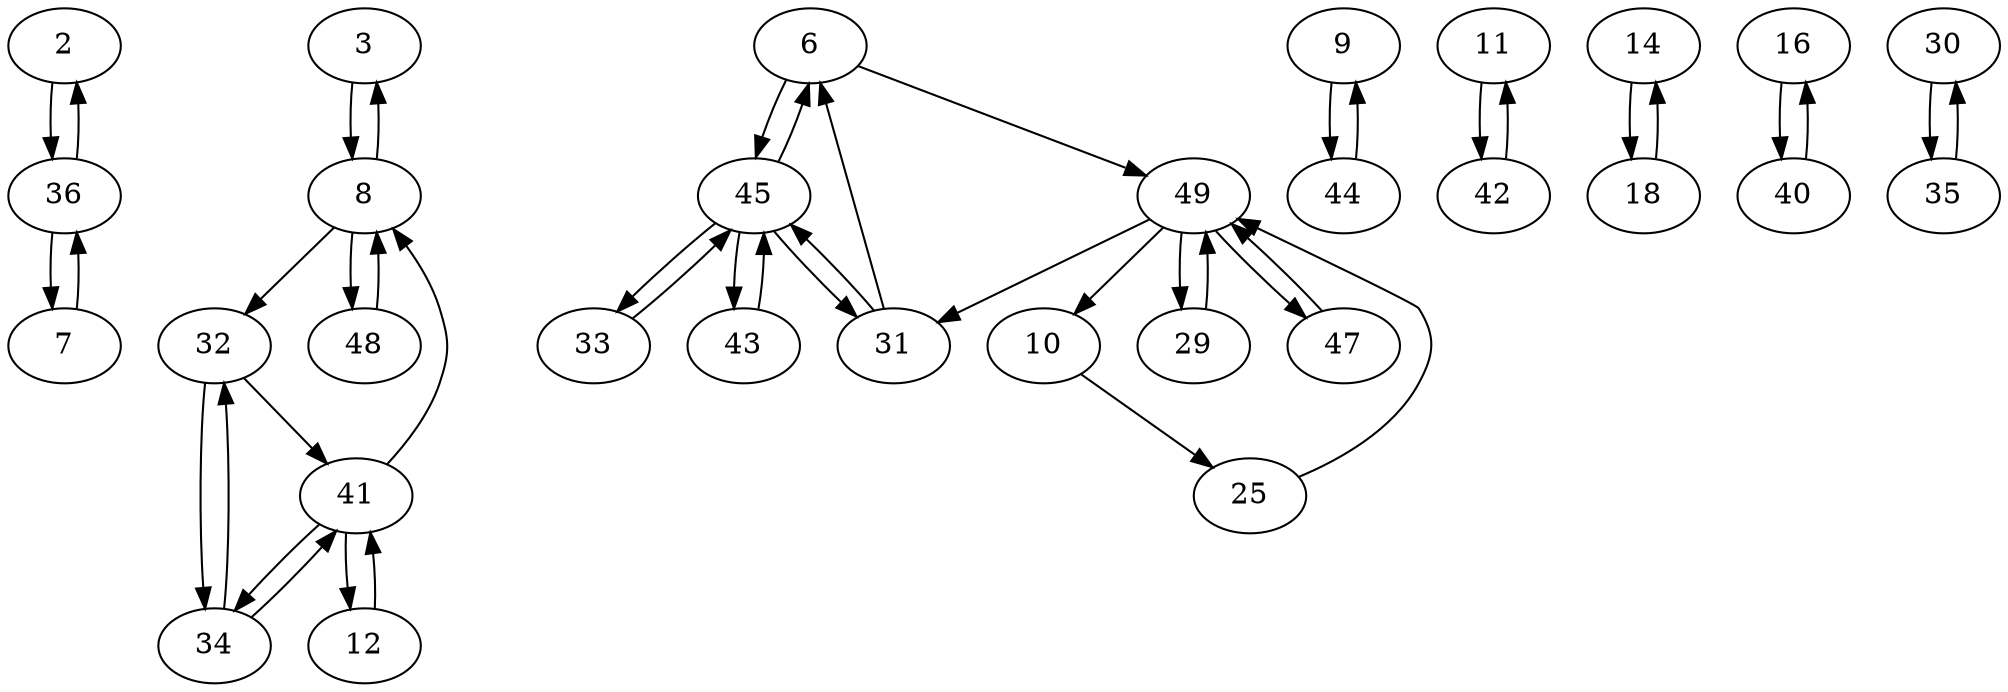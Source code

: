 digraph G {
  2 -> 36;
  3 -> 8;
  6 -> 45;
  6 -> 49;
  7 -> 36;
  8 -> 3;
  8 -> 32;
  8 -> 48;
  9 -> 44;
  10 -> 25;
  11 -> 42;
  12 -> 41;
  14 -> 18;
  16 -> 40;
  18 -> 14;
  25 -> 49;
  29 -> 49;
  30 -> 35;
  31 -> 6;
  31 -> 45;
  32 -> 34;
  32 -> 41;
  33 -> 45;
  34 -> 32;
  34 -> 41;
  35 -> 30;
  36 -> 2;
  36 -> 7;
  40 -> 16;
  41 -> 8;
  41 -> 12;
  41 -> 34;
  42 -> 11;
  43 -> 45;
  44 -> 9;
  45 -> 6;
  45 -> 31;
  45 -> 33;
  45 -> 43;
  47 -> 49;
  48 -> 8;
  49 -> 10;
  49 -> 29;
  49 -> 31;
  49 -> 47;
}